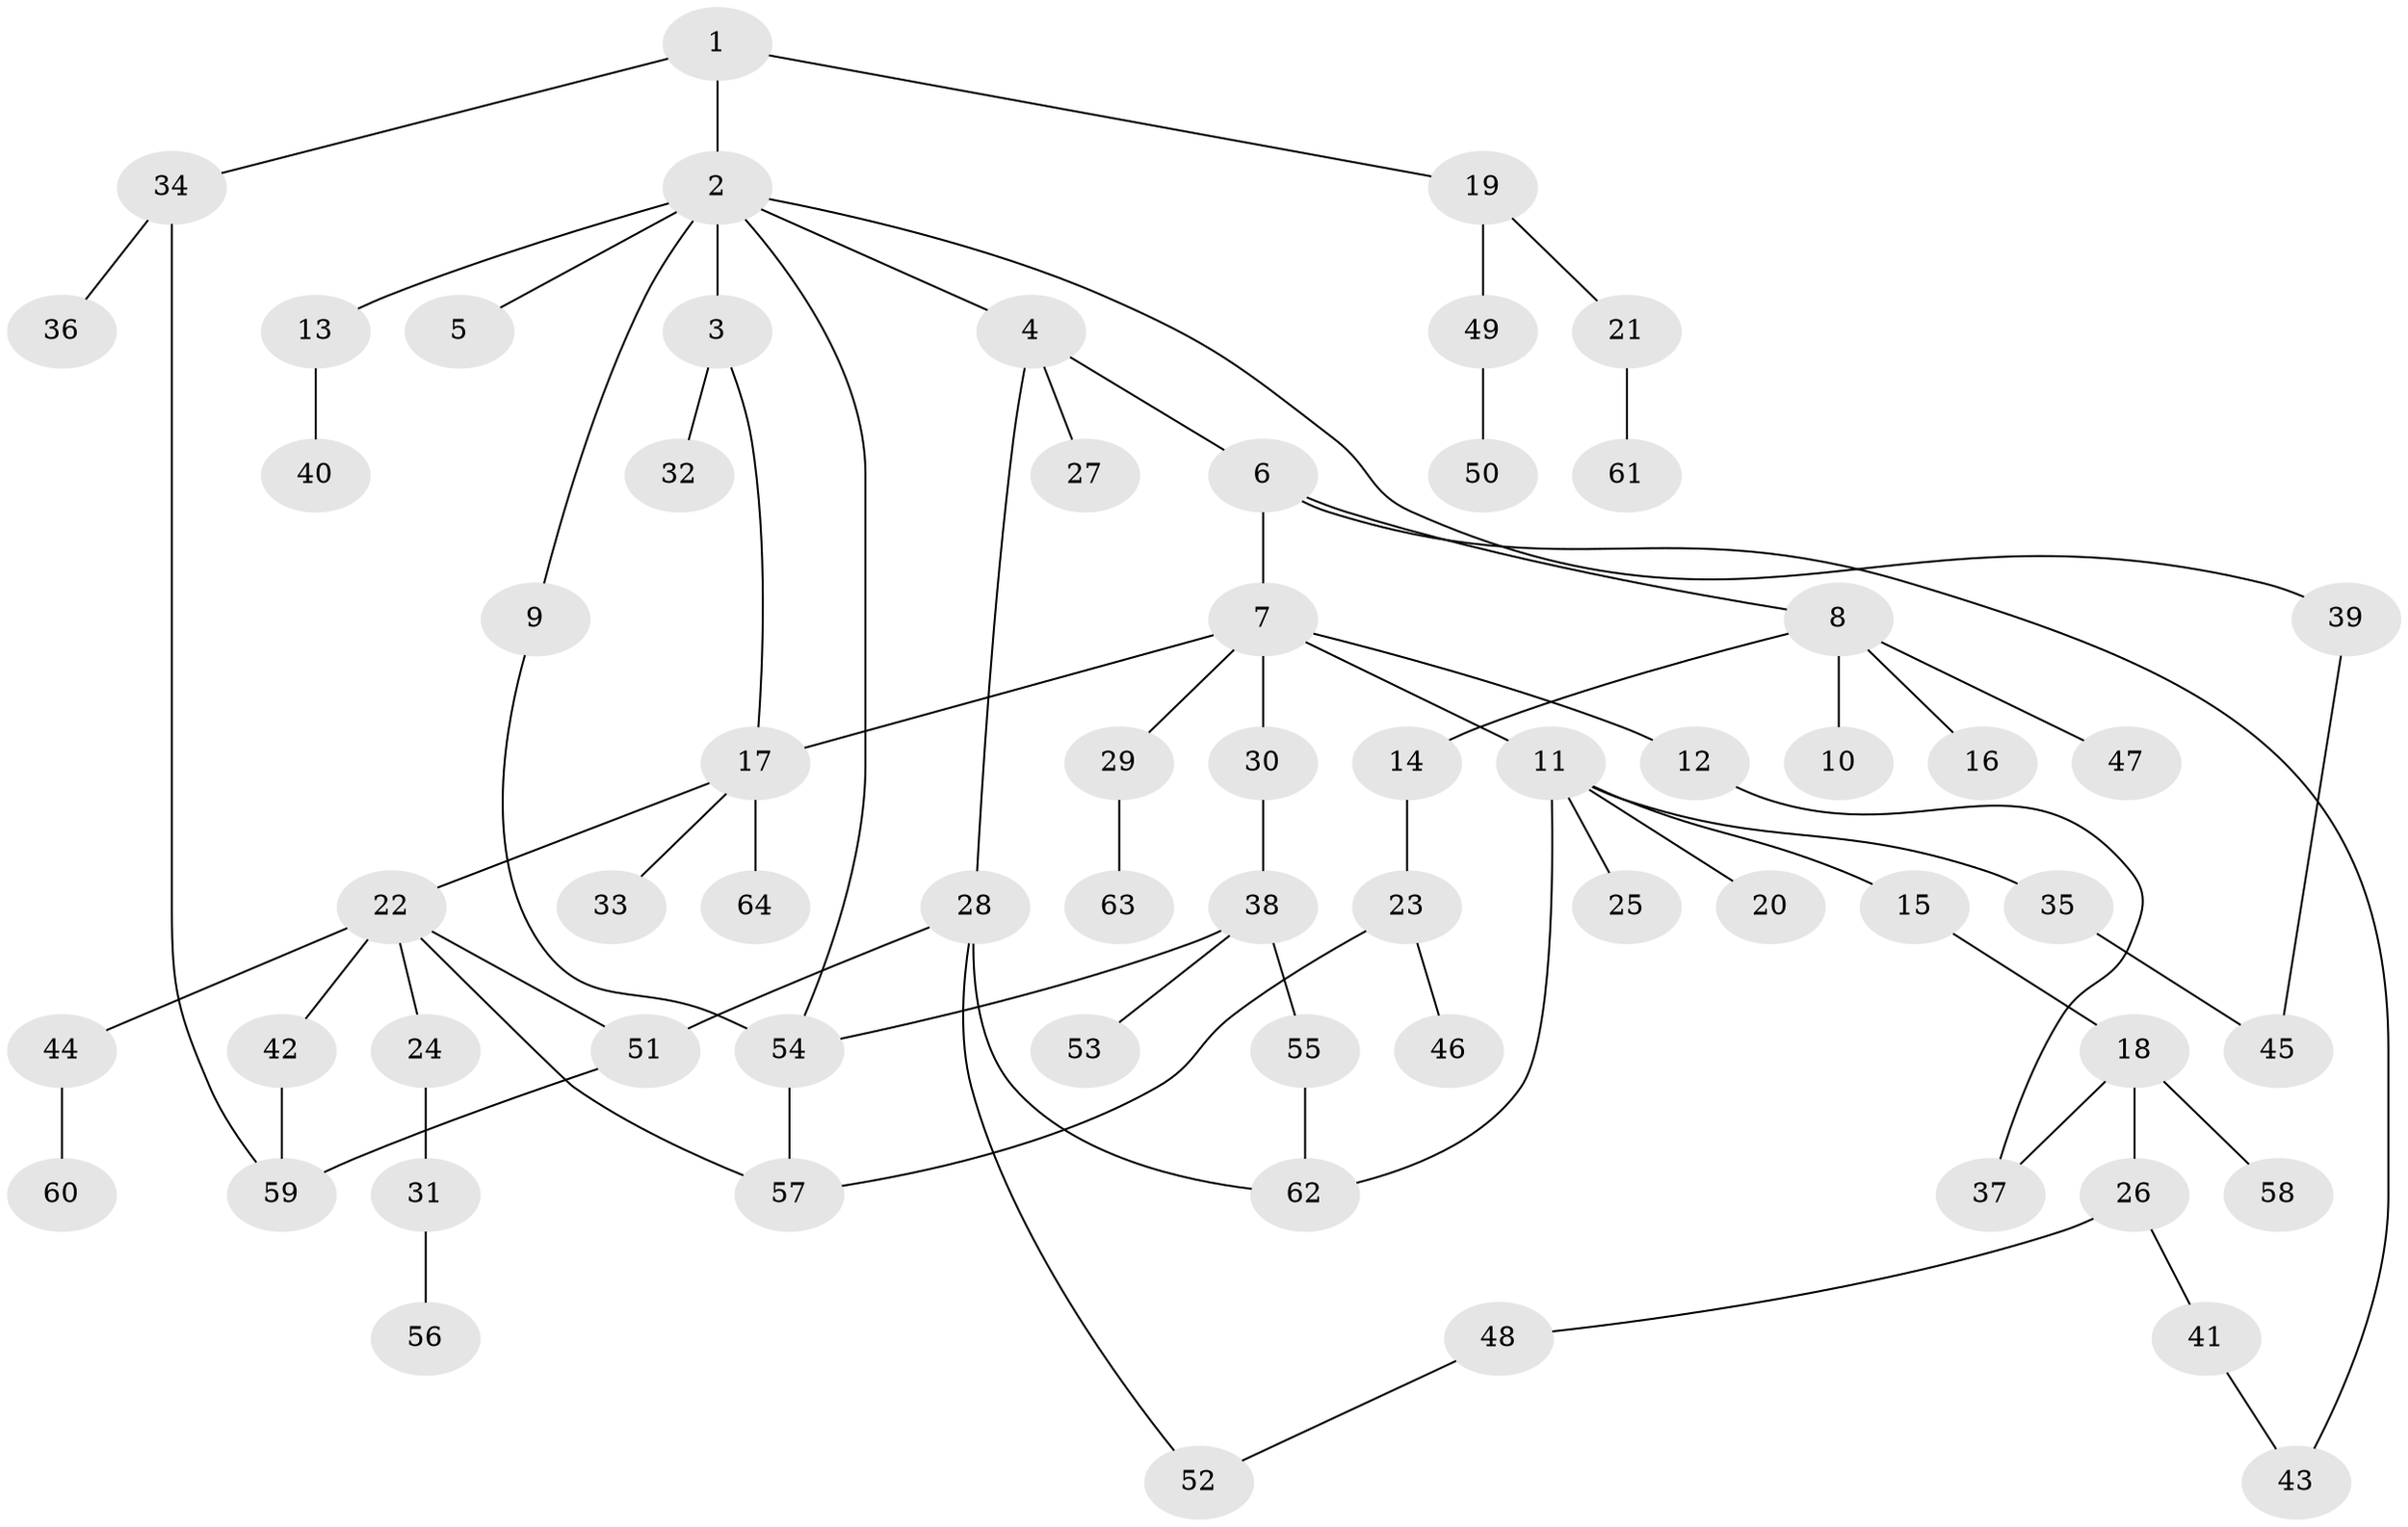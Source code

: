 // Generated by graph-tools (version 1.1) at 2025/00/03/09/25 03:00:57]
// undirected, 64 vertices, 77 edges
graph export_dot {
graph [start="1"]
  node [color=gray90,style=filled];
  1;
  2;
  3;
  4;
  5;
  6;
  7;
  8;
  9;
  10;
  11;
  12;
  13;
  14;
  15;
  16;
  17;
  18;
  19;
  20;
  21;
  22;
  23;
  24;
  25;
  26;
  27;
  28;
  29;
  30;
  31;
  32;
  33;
  34;
  35;
  36;
  37;
  38;
  39;
  40;
  41;
  42;
  43;
  44;
  45;
  46;
  47;
  48;
  49;
  50;
  51;
  52;
  53;
  54;
  55;
  56;
  57;
  58;
  59;
  60;
  61;
  62;
  63;
  64;
  1 -- 2;
  1 -- 19;
  1 -- 34;
  2 -- 3;
  2 -- 4;
  2 -- 5;
  2 -- 9;
  2 -- 13;
  2 -- 39;
  2 -- 54;
  3 -- 32;
  3 -- 17;
  4 -- 6;
  4 -- 27;
  4 -- 28;
  6 -- 7;
  6 -- 8;
  6 -- 43;
  7 -- 11;
  7 -- 12;
  7 -- 17;
  7 -- 29;
  7 -- 30;
  8 -- 10;
  8 -- 14;
  8 -- 16;
  8 -- 47;
  9 -- 54;
  11 -- 15;
  11 -- 20;
  11 -- 25;
  11 -- 35;
  11 -- 62;
  12 -- 37;
  13 -- 40;
  14 -- 23;
  15 -- 18;
  17 -- 22;
  17 -- 33;
  17 -- 64;
  18 -- 26;
  18 -- 58;
  18 -- 37;
  19 -- 21;
  19 -- 49;
  21 -- 61;
  22 -- 24;
  22 -- 42;
  22 -- 44;
  22 -- 57;
  22 -- 51;
  23 -- 46;
  23 -- 57;
  24 -- 31;
  26 -- 41;
  26 -- 48;
  28 -- 51;
  28 -- 62;
  28 -- 52;
  29 -- 63;
  30 -- 38;
  31 -- 56;
  34 -- 36;
  34 -- 59;
  35 -- 45;
  38 -- 53;
  38 -- 54;
  38 -- 55;
  39 -- 45;
  41 -- 43;
  42 -- 59;
  44 -- 60;
  48 -- 52;
  49 -- 50;
  51 -- 59;
  54 -- 57;
  55 -- 62;
}
